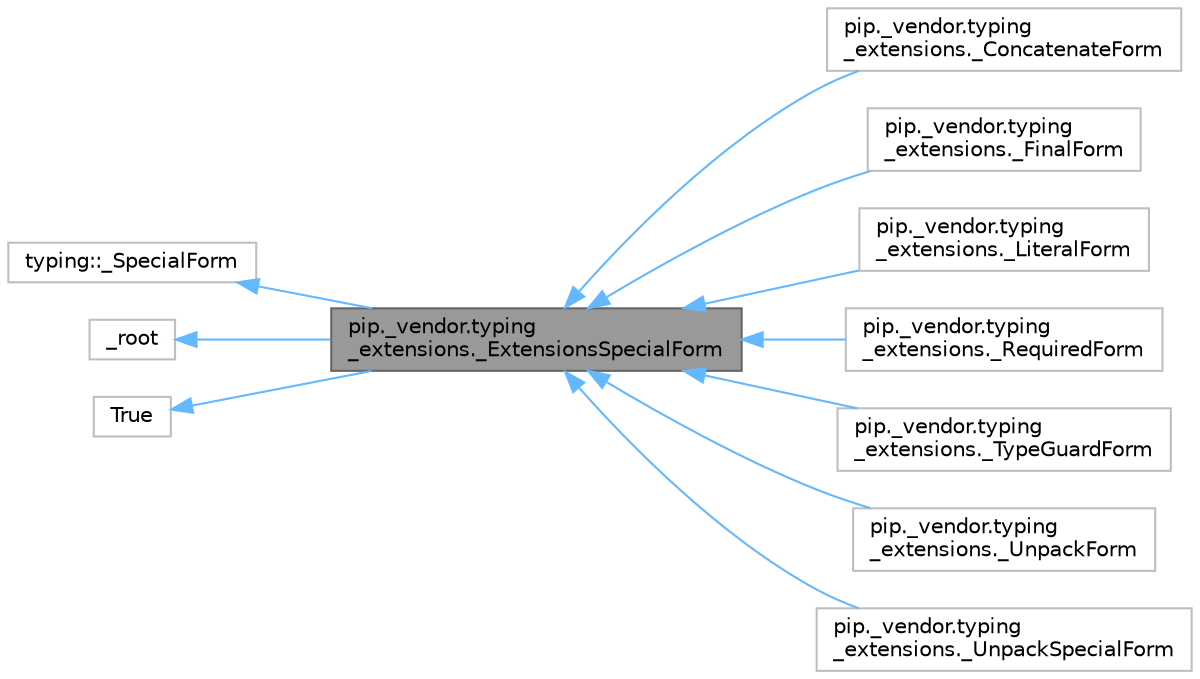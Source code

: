 digraph "pip._vendor.typing_extensions._ExtensionsSpecialForm"
{
 // LATEX_PDF_SIZE
  bgcolor="transparent";
  edge [fontname=Helvetica,fontsize=10,labelfontname=Helvetica,labelfontsize=10];
  node [fontname=Helvetica,fontsize=10,shape=box,height=0.2,width=0.4];
  rankdir="LR";
  Node1 [id="Node000001",label="pip._vendor.typing\l_extensions._ExtensionsSpecialForm",height=0.2,width=0.4,color="gray40", fillcolor="grey60", style="filled", fontcolor="black",tooltip=" "];
  Node2 -> Node1 [id="edge1_Node000001_Node000002",dir="back",color="steelblue1",style="solid",tooltip=" "];
  Node2 [id="Node000002",label="typing::_SpecialForm",height=0.2,width=0.4,color="grey75", fillcolor="white", style="filled",tooltip=" "];
  Node3 -> Node1 [id="edge2_Node000001_Node000003",dir="back",color="steelblue1",style="solid",tooltip=" "];
  Node3 [id="Node000003",label="_root",height=0.2,width=0.4,color="grey75", fillcolor="white", style="filled",URL="$de/d5f/class__root.html",tooltip=" "];
  Node4 -> Node1 [id="edge3_Node000001_Node000004",dir="back",color="steelblue1",style="solid",tooltip=" "];
  Node4 [id="Node000004",label="True",height=0.2,width=0.4,color="grey75", fillcolor="white", style="filled",URL="$d8/d0b/classTrue.html",tooltip=" "];
  Node1 -> Node5 [id="edge4_Node000001_Node000005",dir="back",color="steelblue1",style="solid",tooltip=" "];
  Node5 [id="Node000005",label="pip._vendor.typing\l_extensions._ConcatenateForm",height=0.2,width=0.4,color="grey75", fillcolor="white", style="filled",URL="$d0/d57/classpip_1_1__vendor_1_1typing__extensions_1_1__ConcatenateForm.html",tooltip=" "];
  Node1 -> Node6 [id="edge5_Node000001_Node000006",dir="back",color="steelblue1",style="solid",tooltip=" "];
  Node6 [id="Node000006",label="pip._vendor.typing\l_extensions._FinalForm",height=0.2,width=0.4,color="grey75", fillcolor="white", style="filled",URL="$d8/d1b/classpip_1_1__vendor_1_1typing__extensions_1_1__FinalForm.html",tooltip=" "];
  Node1 -> Node7 [id="edge6_Node000001_Node000007",dir="back",color="steelblue1",style="solid",tooltip=" "];
  Node7 [id="Node000007",label="pip._vendor.typing\l_extensions._LiteralForm",height=0.2,width=0.4,color="grey75", fillcolor="white", style="filled",URL="$da/d77/classpip_1_1__vendor_1_1typing__extensions_1_1__LiteralForm.html",tooltip=" "];
  Node1 -> Node8 [id="edge7_Node000001_Node000008",dir="back",color="steelblue1",style="solid",tooltip=" "];
  Node8 [id="Node000008",label="pip._vendor.typing\l_extensions._RequiredForm",height=0.2,width=0.4,color="grey75", fillcolor="white", style="filled",URL="$d1/d5a/classpip_1_1__vendor_1_1typing__extensions_1_1__RequiredForm.html",tooltip=" "];
  Node1 -> Node9 [id="edge8_Node000001_Node000009",dir="back",color="steelblue1",style="solid",tooltip=" "];
  Node9 [id="Node000009",label="pip._vendor.typing\l_extensions._TypeGuardForm",height=0.2,width=0.4,color="grey75", fillcolor="white", style="filled",URL="$d6/d22/classpip_1_1__vendor_1_1typing__extensions_1_1__TypeGuardForm.html",tooltip=" "];
  Node1 -> Node10 [id="edge9_Node000001_Node000010",dir="back",color="steelblue1",style="solid",tooltip=" "];
  Node10 [id="Node000010",label="pip._vendor.typing\l_extensions._UnpackForm",height=0.2,width=0.4,color="grey75", fillcolor="white", style="filled",URL="$df/d4e/classpip_1_1__vendor_1_1typing__extensions_1_1__UnpackForm.html",tooltip=" "];
  Node1 -> Node11 [id="edge10_Node000001_Node000011",dir="back",color="steelblue1",style="solid",tooltip=" "];
  Node11 [id="Node000011",label="pip._vendor.typing\l_extensions._UnpackSpecialForm",height=0.2,width=0.4,color="grey75", fillcolor="white", style="filled",URL="$de/d67/classpip_1_1__vendor_1_1typing__extensions_1_1__UnpackSpecialForm.html",tooltip=" "];
}
